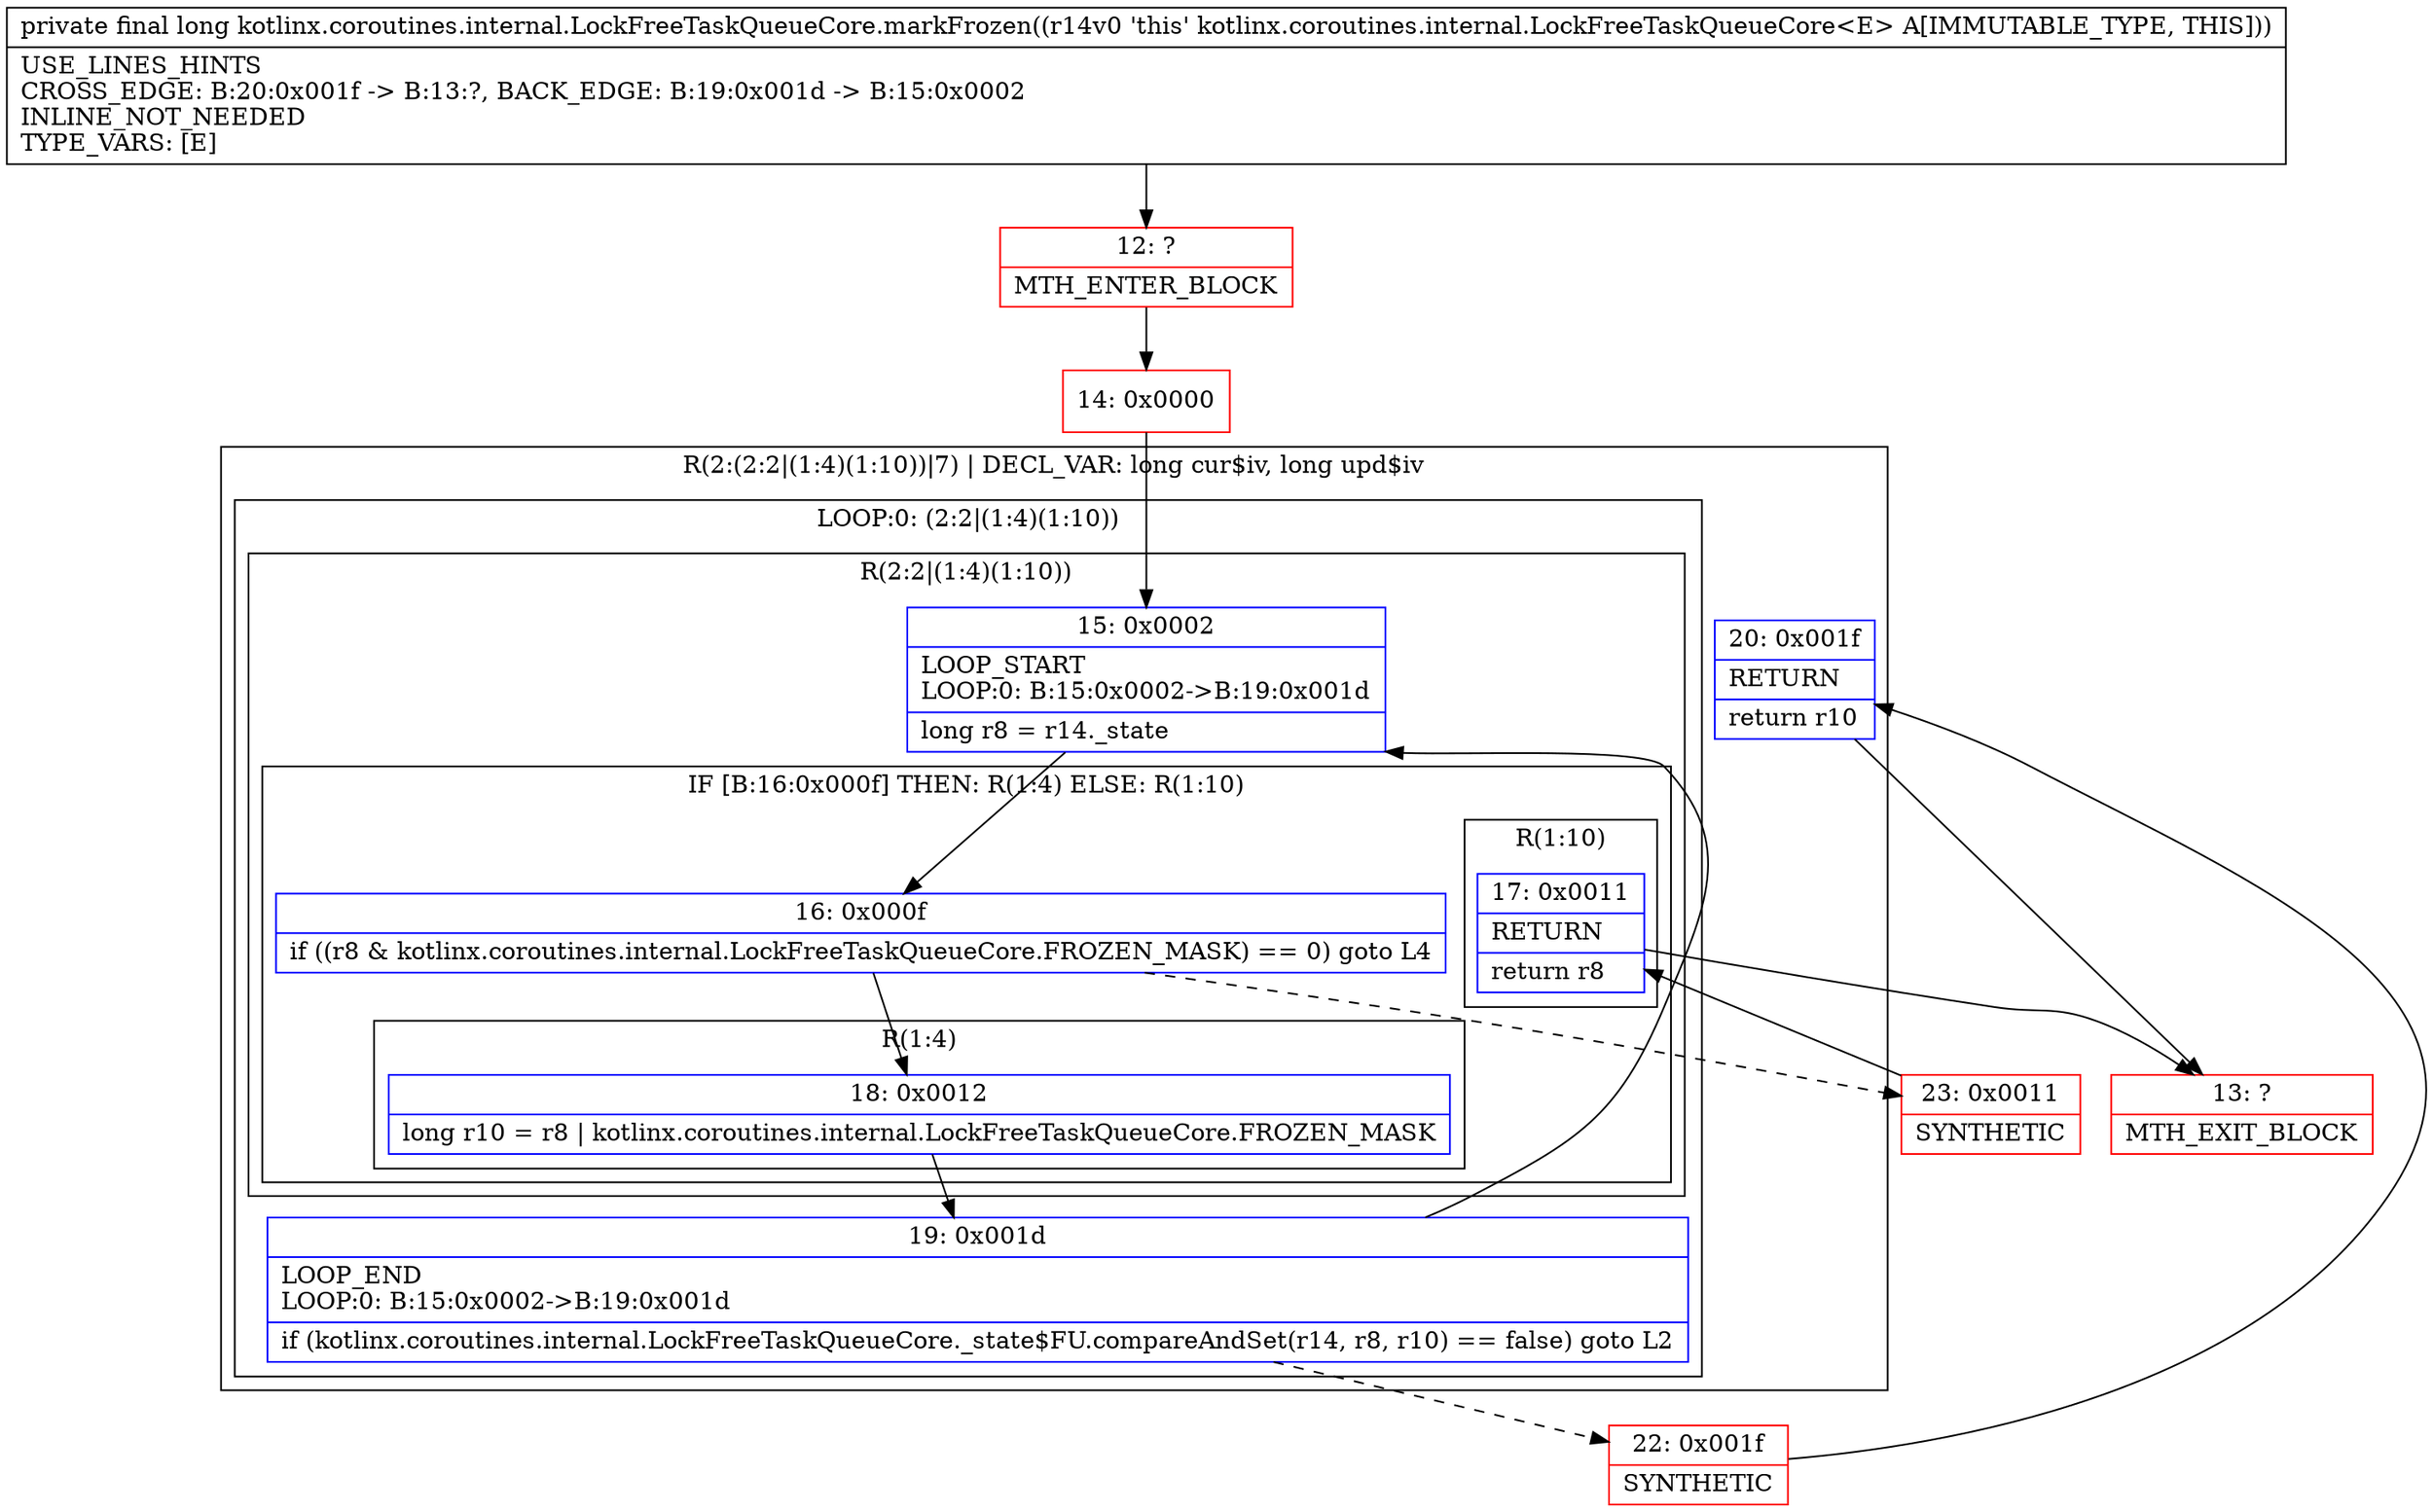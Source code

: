 digraph "CFG forkotlinx.coroutines.internal.LockFreeTaskQueueCore.markFrozen()J" {
subgraph cluster_Region_440793115 {
label = "R(2:(2:2|(1:4)(1:10))|7) | DECL_VAR: long cur$iv, long upd$iv\l";
node [shape=record,color=blue];
subgraph cluster_LoopRegion_1464444079 {
label = "LOOP:0: (2:2|(1:4)(1:10))";
node [shape=record,color=blue];
Node_19 [shape=record,label="{19\:\ 0x001d|LOOP_END\lLOOP:0: B:15:0x0002\-\>B:19:0x001d\l|if (kotlinx.coroutines.internal.LockFreeTaskQueueCore._state$FU.compareAndSet(r14, r8, r10) == false) goto L2\l}"];
subgraph cluster_Region_79682476 {
label = "R(2:2|(1:4)(1:10))";
node [shape=record,color=blue];
Node_15 [shape=record,label="{15\:\ 0x0002|LOOP_START\lLOOP:0: B:15:0x0002\-\>B:19:0x001d\l|long r8 = r14._state\l}"];
subgraph cluster_IfRegion_1406026898 {
label = "IF [B:16:0x000f] THEN: R(1:4) ELSE: R(1:10)";
node [shape=record,color=blue];
Node_16 [shape=record,label="{16\:\ 0x000f|if ((r8 & kotlinx.coroutines.internal.LockFreeTaskQueueCore.FROZEN_MASK) == 0) goto L4\l}"];
subgraph cluster_Region_2049674796 {
label = "R(1:4)";
node [shape=record,color=blue];
Node_18 [shape=record,label="{18\:\ 0x0012|long r10 = r8 \| kotlinx.coroutines.internal.LockFreeTaskQueueCore.FROZEN_MASK\l}"];
}
subgraph cluster_Region_11749502 {
label = "R(1:10)";
node [shape=record,color=blue];
Node_17 [shape=record,label="{17\:\ 0x0011|RETURN\l|return r8\l}"];
}
}
}
}
Node_20 [shape=record,label="{20\:\ 0x001f|RETURN\l|return r10\l}"];
}
Node_12 [shape=record,color=red,label="{12\:\ ?|MTH_ENTER_BLOCK\l}"];
Node_14 [shape=record,color=red,label="{14\:\ 0x0000}"];
Node_22 [shape=record,color=red,label="{22\:\ 0x001f|SYNTHETIC\l}"];
Node_13 [shape=record,color=red,label="{13\:\ ?|MTH_EXIT_BLOCK\l}"];
Node_23 [shape=record,color=red,label="{23\:\ 0x0011|SYNTHETIC\l}"];
MethodNode[shape=record,label="{private final long kotlinx.coroutines.internal.LockFreeTaskQueueCore.markFrozen((r14v0 'this' kotlinx.coroutines.internal.LockFreeTaskQueueCore\<E\> A[IMMUTABLE_TYPE, THIS]))  | USE_LINES_HINTS\lCROSS_EDGE: B:20:0x001f \-\> B:13:?, BACK_EDGE: B:19:0x001d \-\> B:15:0x0002\lINLINE_NOT_NEEDED\lTYPE_VARS: [E]\l}"];
MethodNode -> Node_12;Node_19 -> Node_15;
Node_19 -> Node_22[style=dashed];
Node_15 -> Node_16;
Node_16 -> Node_18;
Node_16 -> Node_23[style=dashed];
Node_18 -> Node_19;
Node_17 -> Node_13;
Node_20 -> Node_13;
Node_12 -> Node_14;
Node_14 -> Node_15;
Node_22 -> Node_20;
Node_23 -> Node_17;
}

